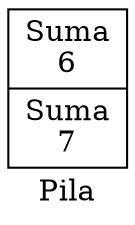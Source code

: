 digraph g{
rankdir=TB;
node [shape = record, width = 0.1, height = 0.1];
struct [label = "{<f0> Suma\n6 | Suma\n7}"];

label = "Pila"
}
